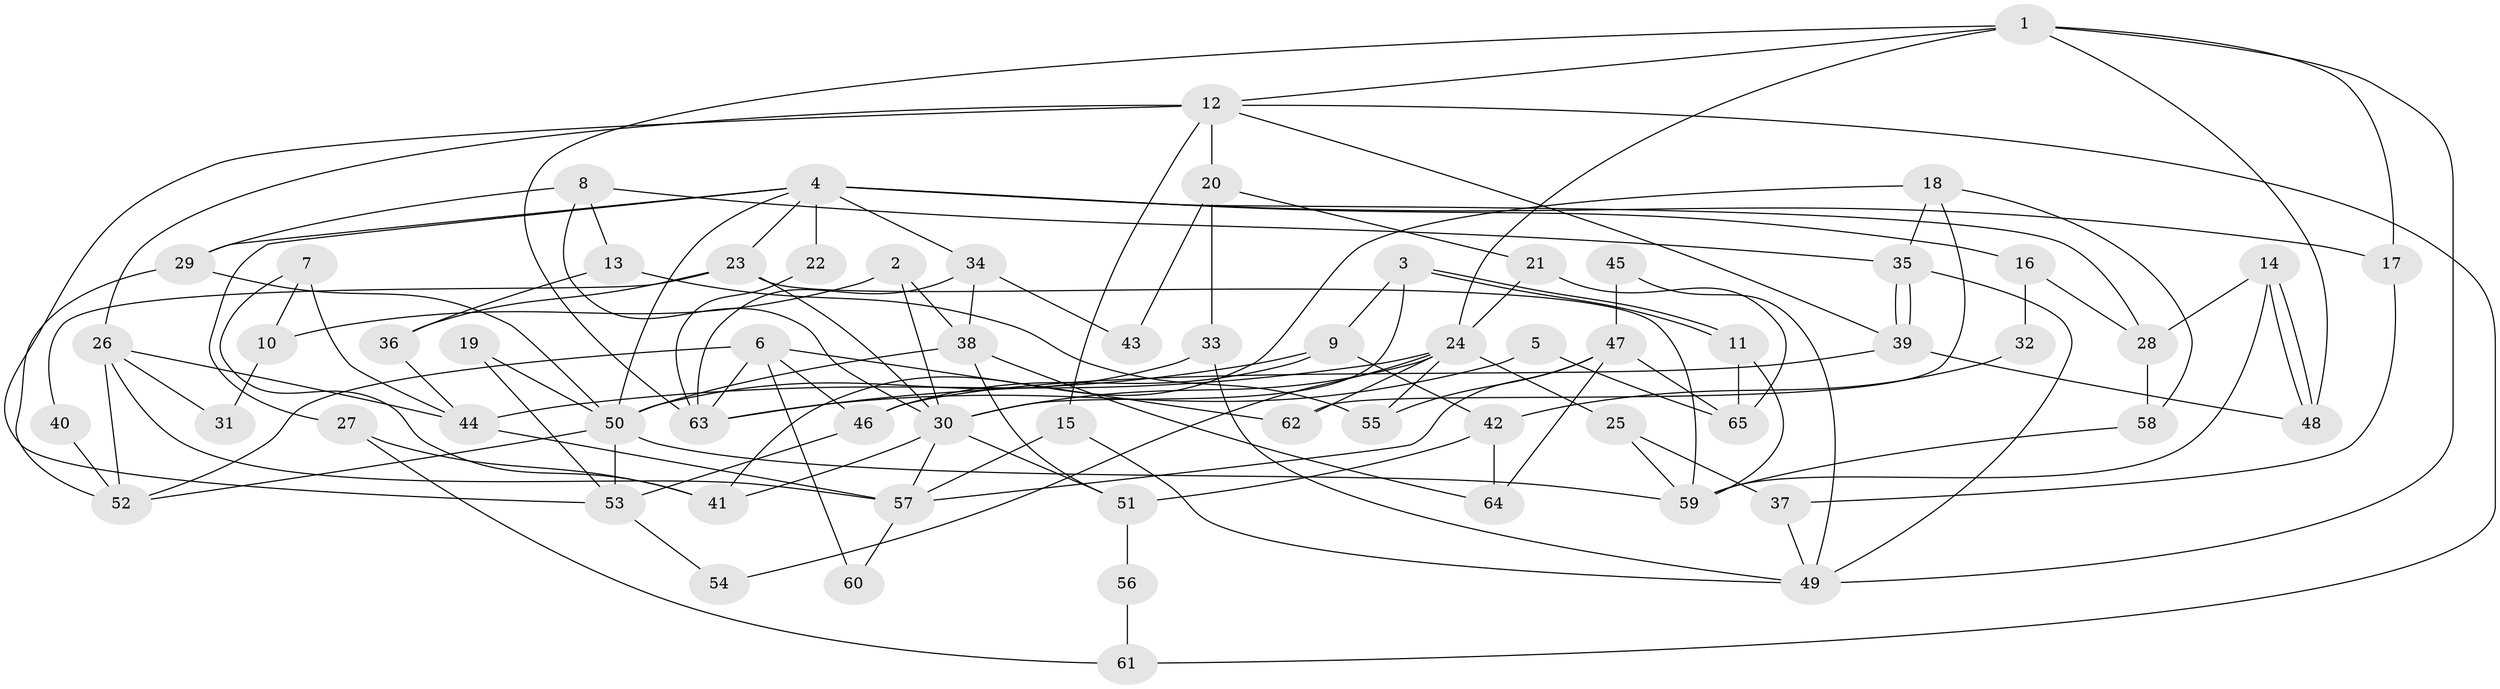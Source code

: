 // Generated by graph-tools (version 1.1) at 2025/26/03/09/25 03:26:10]
// undirected, 65 vertices, 130 edges
graph export_dot {
graph [start="1"]
  node [color=gray90,style=filled];
  1;
  2;
  3;
  4;
  5;
  6;
  7;
  8;
  9;
  10;
  11;
  12;
  13;
  14;
  15;
  16;
  17;
  18;
  19;
  20;
  21;
  22;
  23;
  24;
  25;
  26;
  27;
  28;
  29;
  30;
  31;
  32;
  33;
  34;
  35;
  36;
  37;
  38;
  39;
  40;
  41;
  42;
  43;
  44;
  45;
  46;
  47;
  48;
  49;
  50;
  51;
  52;
  53;
  54;
  55;
  56;
  57;
  58;
  59;
  60;
  61;
  62;
  63;
  64;
  65;
  1 -- 12;
  1 -- 17;
  1 -- 24;
  1 -- 48;
  1 -- 49;
  1 -- 63;
  2 -- 30;
  2 -- 38;
  2 -- 10;
  3 -- 9;
  3 -- 11;
  3 -- 11;
  3 -- 30;
  4 -- 29;
  4 -- 50;
  4 -- 16;
  4 -- 17;
  4 -- 22;
  4 -- 23;
  4 -- 27;
  4 -- 28;
  4 -- 34;
  5 -- 65;
  5 -- 63;
  6 -- 46;
  6 -- 52;
  6 -- 60;
  6 -- 62;
  6 -- 63;
  7 -- 44;
  7 -- 41;
  7 -- 10;
  8 -- 13;
  8 -- 30;
  8 -- 29;
  8 -- 35;
  9 -- 46;
  9 -- 63;
  9 -- 42;
  10 -- 31;
  11 -- 59;
  11 -- 65;
  12 -- 39;
  12 -- 26;
  12 -- 15;
  12 -- 20;
  12 -- 53;
  12 -- 61;
  13 -- 36;
  13 -- 55;
  14 -- 28;
  14 -- 48;
  14 -- 48;
  14 -- 59;
  15 -- 49;
  15 -- 57;
  16 -- 28;
  16 -- 32;
  17 -- 37;
  18 -- 62;
  18 -- 35;
  18 -- 41;
  18 -- 58;
  19 -- 50;
  19 -- 53;
  20 -- 33;
  20 -- 21;
  20 -- 43;
  21 -- 24;
  21 -- 65;
  22 -- 63;
  23 -- 59;
  23 -- 30;
  23 -- 36;
  23 -- 40;
  24 -- 30;
  24 -- 25;
  24 -- 44;
  24 -- 54;
  24 -- 55;
  24 -- 62;
  25 -- 59;
  25 -- 37;
  26 -- 44;
  26 -- 57;
  26 -- 31;
  26 -- 52;
  27 -- 41;
  27 -- 61;
  28 -- 58;
  29 -- 52;
  29 -- 50;
  30 -- 41;
  30 -- 51;
  30 -- 57;
  32 -- 42;
  33 -- 50;
  33 -- 49;
  34 -- 63;
  34 -- 38;
  34 -- 43;
  35 -- 39;
  35 -- 39;
  35 -- 49;
  36 -- 44;
  37 -- 49;
  38 -- 64;
  38 -- 50;
  38 -- 51;
  39 -- 48;
  39 -- 46;
  40 -- 52;
  42 -- 51;
  42 -- 64;
  44 -- 57;
  45 -- 49;
  45 -- 47;
  46 -- 53;
  47 -- 65;
  47 -- 57;
  47 -- 55;
  47 -- 64;
  50 -- 52;
  50 -- 53;
  50 -- 59;
  51 -- 56;
  53 -- 54;
  56 -- 61;
  57 -- 60;
  58 -- 59;
}
